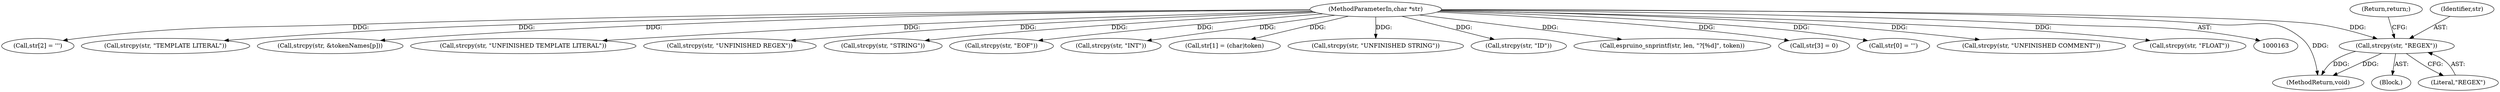 digraph "0_Espruino_bed844f109b6c222816740555068de2e101e8018@pointer" {
"1000252" [label="(Call,strcpy(str, \"REGEX\"))"];
"1000165" [label="(MethodParameterIn,char *str)"];
"1000327" [label="(MethodReturn,void)"];
"1000197" [label="(Call,str[2] = '\'')"];
"1000242" [label="(Call,strcpy(str, \"TEMPLATE LITERAL\"))"];
"1000315" [label="(Call,strcpy(str, &tokenNames[p]))"];
"1000247" [label="(Call,strcpy(str, \"UNFINISHED TEMPLATE LITERAL\"))"];
"1000257" [label="(Call,strcpy(str, \"UNFINISHED REGEX\"))"];
"1000232" [label="(Call,strcpy(str, \"STRING\"))"];
"1000252" [label="(Call,strcpy(str, \"REGEX\"))"];
"1000212" [label="(Call,strcpy(str, \"EOF\"))"];
"1000222" [label="(Call,strcpy(str, \"INT\"))"];
"1000210" [label="(Block,)"];
"1000165" [label="(MethodParameterIn,char *str)"];
"1000190" [label="(Call,str[1] = (char)token)"];
"1000237" [label="(Call,strcpy(str, \"UNFINISHED STRING\"))"];
"1000217" [label="(Call,strcpy(str, \"ID\"))"];
"1000255" [label="(Return,return;)"];
"1000322" [label="(Call,espruino_snprintf(str, len, \"?[%d]\", token))"];
"1000202" [label="(Call,str[3] = 0)"];
"1000253" [label="(Identifier,str)"];
"1000185" [label="(Call,str[0] = '\'')"];
"1000262" [label="(Call,strcpy(str, \"UNFINISHED COMMENT\"))"];
"1000227" [label="(Call,strcpy(str, \"FLOAT\"))"];
"1000254" [label="(Literal,\"REGEX\")"];
"1000252" -> "1000210"  [label="AST: "];
"1000252" -> "1000254"  [label="CFG: "];
"1000253" -> "1000252"  [label="AST: "];
"1000254" -> "1000252"  [label="AST: "];
"1000255" -> "1000252"  [label="CFG: "];
"1000252" -> "1000327"  [label="DDG: "];
"1000252" -> "1000327"  [label="DDG: "];
"1000165" -> "1000252"  [label="DDG: "];
"1000165" -> "1000163"  [label="AST: "];
"1000165" -> "1000327"  [label="DDG: "];
"1000165" -> "1000185"  [label="DDG: "];
"1000165" -> "1000190"  [label="DDG: "];
"1000165" -> "1000197"  [label="DDG: "];
"1000165" -> "1000202"  [label="DDG: "];
"1000165" -> "1000212"  [label="DDG: "];
"1000165" -> "1000217"  [label="DDG: "];
"1000165" -> "1000222"  [label="DDG: "];
"1000165" -> "1000227"  [label="DDG: "];
"1000165" -> "1000232"  [label="DDG: "];
"1000165" -> "1000237"  [label="DDG: "];
"1000165" -> "1000242"  [label="DDG: "];
"1000165" -> "1000247"  [label="DDG: "];
"1000165" -> "1000257"  [label="DDG: "];
"1000165" -> "1000262"  [label="DDG: "];
"1000165" -> "1000315"  [label="DDG: "];
"1000165" -> "1000322"  [label="DDG: "];
}
